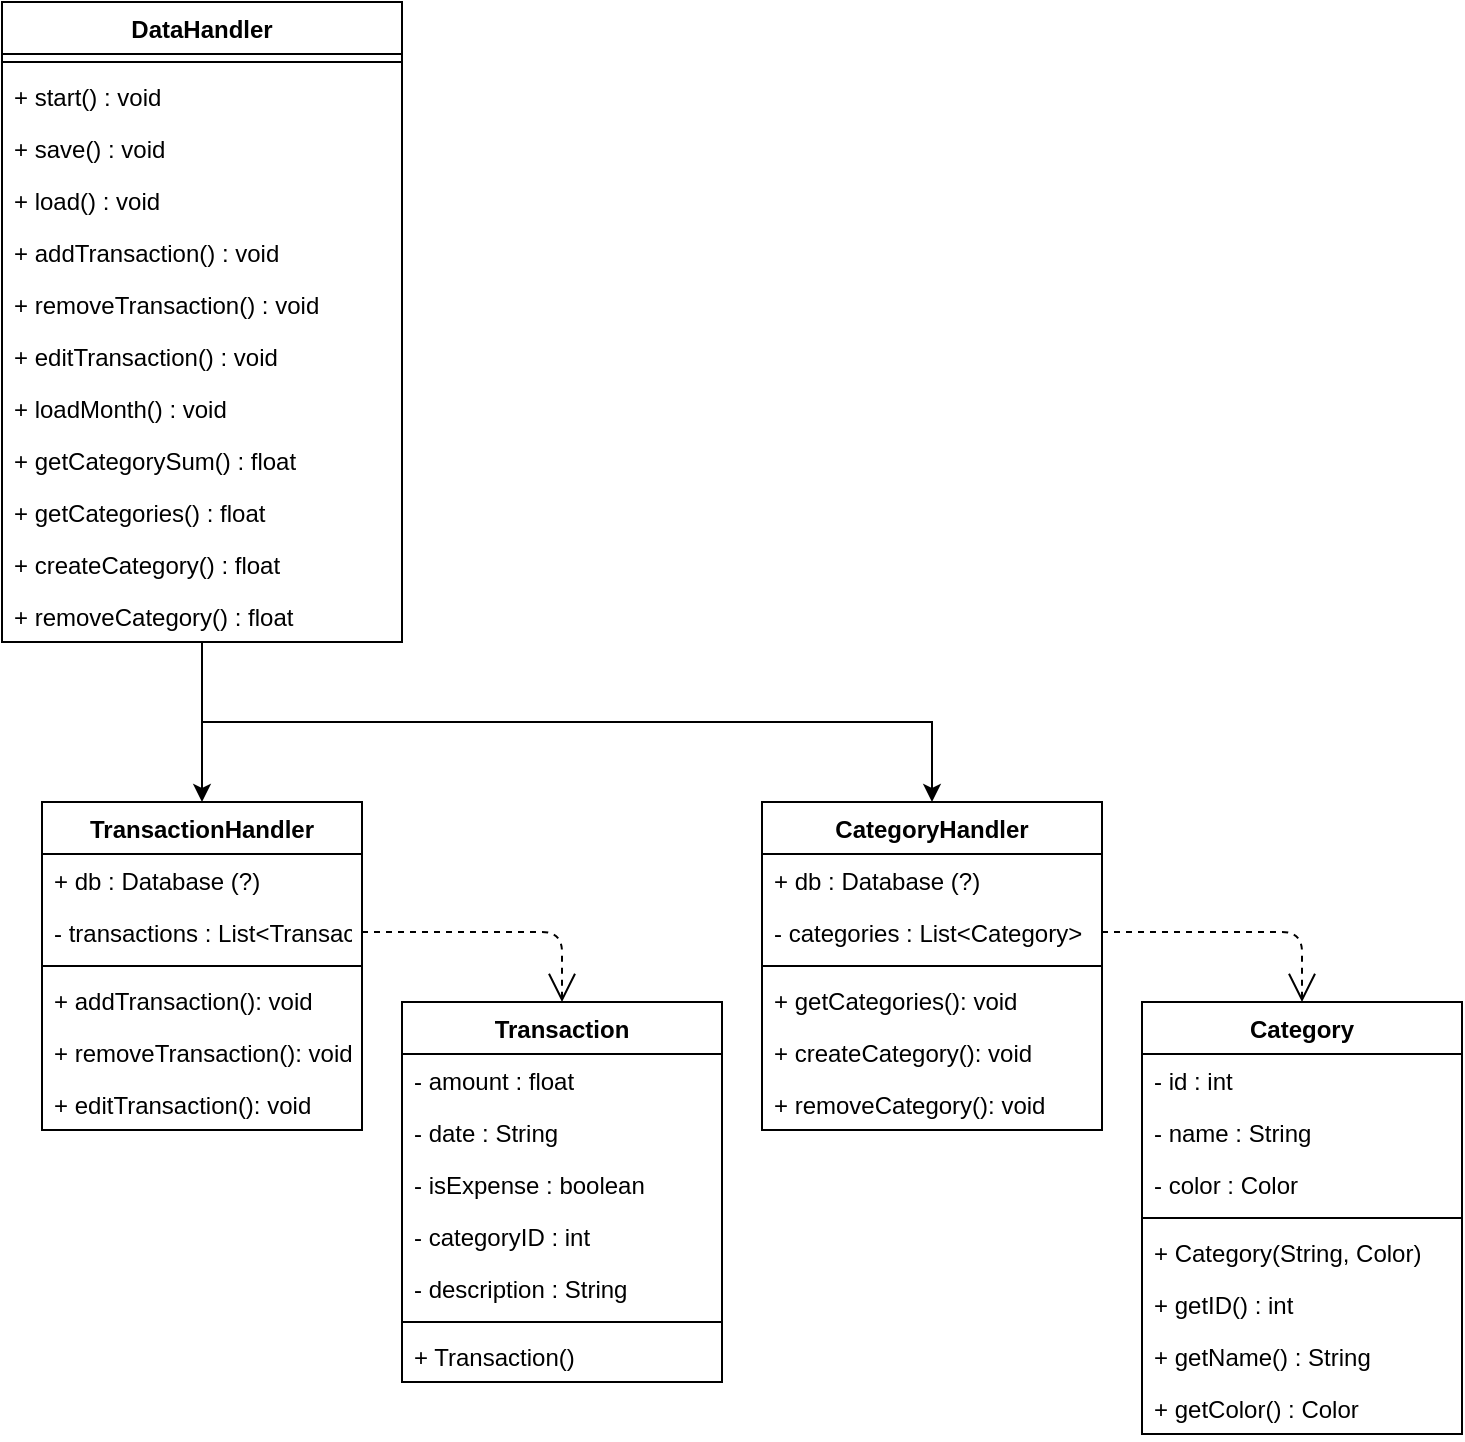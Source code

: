 <mxfile version="15.1.2" type="github">
  <diagram id="nWVULoXig8h5HPylabz_" name="Page-1">
    <mxGraphModel dx="1179" dy="802" grid="1" gridSize="10" guides="1" tooltips="1" connect="1" arrows="1" fold="1" page="1" pageScale="1" pageWidth="827" pageHeight="1169" math="0" shadow="0">
      <root>
        <mxCell id="0" />
        <mxCell id="1" parent="0" />
        <mxCell id="9y4BSUCGjeS8qz3Hq9Z7-28" style="edgeStyle=orthogonalEdgeStyle;rounded=0;orthogonalLoop=1;jettySize=auto;html=1;exitX=0.5;exitY=1;exitDx=0;exitDy=0;entryX=0.5;entryY=0;entryDx=0;entryDy=0;" edge="1" parent="1" source="JpioFVyZRpaNfHh55IIH-1" target="9y4BSUCGjeS8qz3Hq9Z7-5">
          <mxGeometry relative="1" as="geometry" />
        </mxCell>
        <mxCell id="9y4BSUCGjeS8qz3Hq9Z7-29" style="edgeStyle=orthogonalEdgeStyle;rounded=0;orthogonalLoop=1;jettySize=auto;html=1;exitX=0.5;exitY=1;exitDx=0;exitDy=0;entryX=0.5;entryY=0;entryDx=0;entryDy=0;" edge="1" parent="1" source="JpioFVyZRpaNfHh55IIH-1" target="9y4BSUCGjeS8qz3Hq9Z7-1">
          <mxGeometry relative="1" as="geometry">
            <Array as="points">
              <mxPoint x="140" y="400" />
              <mxPoint x="505" y="400" />
            </Array>
          </mxGeometry>
        </mxCell>
        <mxCell id="JpioFVyZRpaNfHh55IIH-1" value="DataHandler" style="swimlane;fontStyle=1;align=center;verticalAlign=top;childLayout=stackLayout;horizontal=1;startSize=26;horizontalStack=0;resizeParent=1;resizeParentMax=0;resizeLast=0;collapsible=1;marginBottom=0;" parent="1" vertex="1">
          <mxGeometry x="40" y="40" width="200" height="320" as="geometry" />
        </mxCell>
        <mxCell id="JpioFVyZRpaNfHh55IIH-3" value="" style="line;strokeWidth=1;fillColor=none;align=left;verticalAlign=middle;spacingTop=-1;spacingLeft=3;spacingRight=3;rotatable=0;labelPosition=right;points=[];portConstraint=eastwest;" parent="JpioFVyZRpaNfHh55IIH-1" vertex="1">
          <mxGeometry y="26" width="200" height="8" as="geometry" />
        </mxCell>
        <mxCell id="JpioFVyZRpaNfHh55IIH-13" value="+ start() : void" style="text;strokeColor=none;fillColor=none;align=left;verticalAlign=top;spacingLeft=4;spacingRight=4;overflow=hidden;rotatable=0;points=[[0,0.5],[1,0.5]];portConstraint=eastwest;" parent="JpioFVyZRpaNfHh55IIH-1" vertex="1">
          <mxGeometry y="34" width="200" height="26" as="geometry" />
        </mxCell>
        <mxCell id="JpioFVyZRpaNfHh55IIH-14" value="+ save() : void" style="text;strokeColor=none;fillColor=none;align=left;verticalAlign=top;spacingLeft=4;spacingRight=4;overflow=hidden;rotatable=0;points=[[0,0.5],[1,0.5]];portConstraint=eastwest;" parent="JpioFVyZRpaNfHh55IIH-1" vertex="1">
          <mxGeometry y="60" width="200" height="26" as="geometry" />
        </mxCell>
        <mxCell id="JpioFVyZRpaNfHh55IIH-15" value="+ load() : void" style="text;strokeColor=none;fillColor=none;align=left;verticalAlign=top;spacingLeft=4;spacingRight=4;overflow=hidden;rotatable=0;points=[[0,0.5],[1,0.5]];portConstraint=eastwest;" parent="JpioFVyZRpaNfHh55IIH-1" vertex="1">
          <mxGeometry y="86" width="200" height="26" as="geometry" />
        </mxCell>
        <mxCell id="JpioFVyZRpaNfHh55IIH-4" value="+ addTransaction() : void" style="text;strokeColor=none;fillColor=none;align=left;verticalAlign=top;spacingLeft=4;spacingRight=4;overflow=hidden;rotatable=0;points=[[0,0.5],[1,0.5]];portConstraint=eastwest;" parent="JpioFVyZRpaNfHh55IIH-1" vertex="1">
          <mxGeometry y="112" width="200" height="26" as="geometry" />
        </mxCell>
        <mxCell id="JpioFVyZRpaNfHh55IIH-6" value="+ removeTransaction() : void" style="text;strokeColor=none;fillColor=none;align=left;verticalAlign=top;spacingLeft=4;spacingRight=4;overflow=hidden;rotatable=0;points=[[0,0.5],[1,0.5]];portConstraint=eastwest;" parent="JpioFVyZRpaNfHh55IIH-1" vertex="1">
          <mxGeometry y="138" width="200" height="26" as="geometry" />
        </mxCell>
        <mxCell id="JpioFVyZRpaNfHh55IIH-7" value="+ editTransaction() : void" style="text;strokeColor=none;fillColor=none;align=left;verticalAlign=top;spacingLeft=4;spacingRight=4;overflow=hidden;rotatable=0;points=[[0,0.5],[1,0.5]];portConstraint=eastwest;" parent="JpioFVyZRpaNfHh55IIH-1" vertex="1">
          <mxGeometry y="164" width="200" height="26" as="geometry" />
        </mxCell>
        <mxCell id="JpioFVyZRpaNfHh55IIH-8" value="+ loadMonth() : void" style="text;strokeColor=none;fillColor=none;align=left;verticalAlign=top;spacingLeft=4;spacingRight=4;overflow=hidden;rotatable=0;points=[[0,0.5],[1,0.5]];portConstraint=eastwest;" parent="JpioFVyZRpaNfHh55IIH-1" vertex="1">
          <mxGeometry y="190" width="200" height="26" as="geometry" />
        </mxCell>
        <mxCell id="JpioFVyZRpaNfHh55IIH-9" value="+ getCategorySum() : float" style="text;strokeColor=none;fillColor=none;align=left;verticalAlign=top;spacingLeft=4;spacingRight=4;overflow=hidden;rotatable=0;points=[[0,0.5],[1,0.5]];portConstraint=eastwest;" parent="JpioFVyZRpaNfHh55IIH-1" vertex="1">
          <mxGeometry y="216" width="200" height="26" as="geometry" />
        </mxCell>
        <mxCell id="JpioFVyZRpaNfHh55IIH-10" value="+ getCategories() : float" style="text;strokeColor=none;fillColor=none;align=left;verticalAlign=top;spacingLeft=4;spacingRight=4;overflow=hidden;rotatable=0;points=[[0,0.5],[1,0.5]];portConstraint=eastwest;" parent="JpioFVyZRpaNfHh55IIH-1" vertex="1">
          <mxGeometry y="242" width="200" height="26" as="geometry" />
        </mxCell>
        <mxCell id="JpioFVyZRpaNfHh55IIH-11" value="+ createCategory() : float" style="text;strokeColor=none;fillColor=none;align=left;verticalAlign=top;spacingLeft=4;spacingRight=4;overflow=hidden;rotatable=0;points=[[0,0.5],[1,0.5]];portConstraint=eastwest;" parent="JpioFVyZRpaNfHh55IIH-1" vertex="1">
          <mxGeometry y="268" width="200" height="26" as="geometry" />
        </mxCell>
        <mxCell id="JpioFVyZRpaNfHh55IIH-12" value="+ removeCategory() : float" style="text;strokeColor=none;fillColor=none;align=left;verticalAlign=top;spacingLeft=4;spacingRight=4;overflow=hidden;rotatable=0;points=[[0,0.5],[1,0.5]];portConstraint=eastwest;" parent="JpioFVyZRpaNfHh55IIH-1" vertex="1">
          <mxGeometry y="294" width="200" height="26" as="geometry" />
        </mxCell>
        <mxCell id="JpioFVyZRpaNfHh55IIH-16" value="Transaction&#xa;" style="swimlane;fontStyle=1;align=center;verticalAlign=top;childLayout=stackLayout;horizontal=1;startSize=26;horizontalStack=0;resizeParent=1;resizeParentMax=0;resizeLast=0;collapsible=1;marginBottom=0;" parent="1" vertex="1">
          <mxGeometry x="240" y="540" width="160" height="190" as="geometry" />
        </mxCell>
        <mxCell id="JpioFVyZRpaNfHh55IIH-17" value="- amount : float" style="text;strokeColor=none;fillColor=none;align=left;verticalAlign=top;spacingLeft=4;spacingRight=4;overflow=hidden;rotatable=0;points=[[0,0.5],[1,0.5]];portConstraint=eastwest;" parent="JpioFVyZRpaNfHh55IIH-16" vertex="1">
          <mxGeometry y="26" width="160" height="26" as="geometry" />
        </mxCell>
        <mxCell id="JpioFVyZRpaNfHh55IIH-20" value="- date : String" style="text;strokeColor=none;fillColor=none;align=left;verticalAlign=top;spacingLeft=4;spacingRight=4;overflow=hidden;rotatable=0;points=[[0,0.5],[1,0.5]];portConstraint=eastwest;" parent="JpioFVyZRpaNfHh55IIH-16" vertex="1">
          <mxGeometry y="52" width="160" height="26" as="geometry" />
        </mxCell>
        <mxCell id="JpioFVyZRpaNfHh55IIH-21" value="- isExpense : boolean" style="text;strokeColor=none;fillColor=none;align=left;verticalAlign=top;spacingLeft=4;spacingRight=4;overflow=hidden;rotatable=0;points=[[0,0.5],[1,0.5]];portConstraint=eastwest;" parent="JpioFVyZRpaNfHh55IIH-16" vertex="1">
          <mxGeometry y="78" width="160" height="26" as="geometry" />
        </mxCell>
        <mxCell id="JpioFVyZRpaNfHh55IIH-22" value="- categoryID : int" style="text;strokeColor=none;fillColor=none;align=left;verticalAlign=top;spacingLeft=4;spacingRight=4;overflow=hidden;rotatable=0;points=[[0,0.5],[1,0.5]];portConstraint=eastwest;" parent="JpioFVyZRpaNfHh55IIH-16" vertex="1">
          <mxGeometry y="104" width="160" height="26" as="geometry" />
        </mxCell>
        <mxCell id="JpioFVyZRpaNfHh55IIH-23" value="- description : String" style="text;strokeColor=none;fillColor=none;align=left;verticalAlign=top;spacingLeft=4;spacingRight=4;overflow=hidden;rotatable=0;points=[[0,0.5],[1,0.5]];portConstraint=eastwest;" parent="JpioFVyZRpaNfHh55IIH-16" vertex="1">
          <mxGeometry y="130" width="160" height="26" as="geometry" />
        </mxCell>
        <mxCell id="JpioFVyZRpaNfHh55IIH-18" value="" style="line;strokeWidth=1;fillColor=none;align=left;verticalAlign=middle;spacingTop=-1;spacingLeft=3;spacingRight=3;rotatable=0;labelPosition=right;points=[];portConstraint=eastwest;" parent="JpioFVyZRpaNfHh55IIH-16" vertex="1">
          <mxGeometry y="156" width="160" height="8" as="geometry" />
        </mxCell>
        <mxCell id="JpioFVyZRpaNfHh55IIH-19" value="+ Transaction()" style="text;strokeColor=none;fillColor=none;align=left;verticalAlign=top;spacingLeft=4;spacingRight=4;overflow=hidden;rotatable=0;points=[[0,0.5],[1,0.5]];portConstraint=eastwest;" parent="JpioFVyZRpaNfHh55IIH-16" vertex="1">
          <mxGeometry y="164" width="160" height="26" as="geometry" />
        </mxCell>
        <mxCell id="9y4BSUCGjeS8qz3Hq9Z7-1" value="CategoryHandler" style="swimlane;fontStyle=1;align=center;verticalAlign=top;childLayout=stackLayout;horizontal=1;startSize=26;horizontalStack=0;resizeParent=1;resizeParentMax=0;resizeLast=0;collapsible=1;marginBottom=0;" vertex="1" parent="1">
          <mxGeometry x="420" y="440" width="170" height="164" as="geometry" />
        </mxCell>
        <mxCell id="9y4BSUCGjeS8qz3Hq9Z7-2" value="+ db : Database (?)" style="text;strokeColor=none;fillColor=none;align=left;verticalAlign=top;spacingLeft=4;spacingRight=4;overflow=hidden;rotatable=0;points=[[0,0.5],[1,0.5]];portConstraint=eastwest;" vertex="1" parent="9y4BSUCGjeS8qz3Hq9Z7-1">
          <mxGeometry y="26" width="170" height="26" as="geometry" />
        </mxCell>
        <mxCell id="JpioFVyZRpaNfHh55IIH-5" value="- categories : List&lt;Category&gt;" style="text;strokeColor=none;fillColor=none;align=left;verticalAlign=top;spacingLeft=4;spacingRight=4;overflow=hidden;rotatable=0;points=[[0,0.5],[1,0.5]];portConstraint=eastwest;" parent="9y4BSUCGjeS8qz3Hq9Z7-1" vertex="1">
          <mxGeometry y="52" width="170" height="26" as="geometry" />
        </mxCell>
        <mxCell id="9y4BSUCGjeS8qz3Hq9Z7-3" value="" style="line;strokeWidth=1;fillColor=none;align=left;verticalAlign=middle;spacingTop=-1;spacingLeft=3;spacingRight=3;rotatable=0;labelPosition=right;points=[];portConstraint=eastwest;" vertex="1" parent="9y4BSUCGjeS8qz3Hq9Z7-1">
          <mxGeometry y="78" width="170" height="8" as="geometry" />
        </mxCell>
        <mxCell id="9y4BSUCGjeS8qz3Hq9Z7-4" value="+ getCategories(): void" style="text;strokeColor=none;fillColor=none;align=left;verticalAlign=top;spacingLeft=4;spacingRight=4;overflow=hidden;rotatable=0;points=[[0,0.5],[1,0.5]];portConstraint=eastwest;" vertex="1" parent="9y4BSUCGjeS8qz3Hq9Z7-1">
          <mxGeometry y="86" width="170" height="26" as="geometry" />
        </mxCell>
        <mxCell id="9y4BSUCGjeS8qz3Hq9Z7-11" value="+ createCategory(): void" style="text;strokeColor=none;fillColor=none;align=left;verticalAlign=top;spacingLeft=4;spacingRight=4;overflow=hidden;rotatable=0;points=[[0,0.5],[1,0.5]];portConstraint=eastwest;" vertex="1" parent="9y4BSUCGjeS8qz3Hq9Z7-1">
          <mxGeometry y="112" width="170" height="26" as="geometry" />
        </mxCell>
        <mxCell id="9y4BSUCGjeS8qz3Hq9Z7-12" value="+ removeCategory(): void" style="text;strokeColor=none;fillColor=none;align=left;verticalAlign=top;spacingLeft=4;spacingRight=4;overflow=hidden;rotatable=0;points=[[0,0.5],[1,0.5]];portConstraint=eastwest;" vertex="1" parent="9y4BSUCGjeS8qz3Hq9Z7-1">
          <mxGeometry y="138" width="170" height="26" as="geometry" />
        </mxCell>
        <mxCell id="9y4BSUCGjeS8qz3Hq9Z7-5" value="TransactionHandler" style="swimlane;fontStyle=1;align=center;verticalAlign=top;childLayout=stackLayout;horizontal=1;startSize=26;horizontalStack=0;resizeParent=1;resizeParentMax=0;resizeLast=0;collapsible=1;marginBottom=0;" vertex="1" parent="1">
          <mxGeometry x="60" y="440" width="160" height="164" as="geometry" />
        </mxCell>
        <mxCell id="9y4BSUCGjeS8qz3Hq9Z7-6" value="+ db : Database (?)" style="text;strokeColor=none;fillColor=none;align=left;verticalAlign=top;spacingLeft=4;spacingRight=4;overflow=hidden;rotatable=0;points=[[0,0.5],[1,0.5]];portConstraint=eastwest;" vertex="1" parent="9y4BSUCGjeS8qz3Hq9Z7-5">
          <mxGeometry y="26" width="160" height="26" as="geometry" />
        </mxCell>
        <mxCell id="JpioFVyZRpaNfHh55IIH-2" value="- transactions : List&lt;Transaction&gt;" style="text;strokeColor=none;fillColor=none;align=left;verticalAlign=top;spacingLeft=4;spacingRight=4;overflow=hidden;rotatable=0;points=[[0,0.5],[1,0.5]];portConstraint=eastwest;" parent="9y4BSUCGjeS8qz3Hq9Z7-5" vertex="1">
          <mxGeometry y="52" width="160" height="26" as="geometry" />
        </mxCell>
        <mxCell id="9y4BSUCGjeS8qz3Hq9Z7-7" value="" style="line;strokeWidth=1;fillColor=none;align=left;verticalAlign=middle;spacingTop=-1;spacingLeft=3;spacingRight=3;rotatable=0;labelPosition=right;points=[];portConstraint=eastwest;" vertex="1" parent="9y4BSUCGjeS8qz3Hq9Z7-5">
          <mxGeometry y="78" width="160" height="8" as="geometry" />
        </mxCell>
        <mxCell id="9y4BSUCGjeS8qz3Hq9Z7-8" value="+ addTransaction(): void" style="text;strokeColor=none;fillColor=none;align=left;verticalAlign=top;spacingLeft=4;spacingRight=4;overflow=hidden;rotatable=0;points=[[0,0.5],[1,0.5]];portConstraint=eastwest;" vertex="1" parent="9y4BSUCGjeS8qz3Hq9Z7-5">
          <mxGeometry y="86" width="160" height="26" as="geometry" />
        </mxCell>
        <mxCell id="9y4BSUCGjeS8qz3Hq9Z7-9" value="+ removeTransaction(): void" style="text;strokeColor=none;fillColor=none;align=left;verticalAlign=top;spacingLeft=4;spacingRight=4;overflow=hidden;rotatable=0;points=[[0,0.5],[1,0.5]];portConstraint=eastwest;" vertex="1" parent="9y4BSUCGjeS8qz3Hq9Z7-5">
          <mxGeometry y="112" width="160" height="26" as="geometry" />
        </mxCell>
        <mxCell id="9y4BSUCGjeS8qz3Hq9Z7-10" value="+ editTransaction(): void" style="text;strokeColor=none;fillColor=none;align=left;verticalAlign=top;spacingLeft=4;spacingRight=4;overflow=hidden;rotatable=0;points=[[0,0.5],[1,0.5]];portConstraint=eastwest;" vertex="1" parent="9y4BSUCGjeS8qz3Hq9Z7-5">
          <mxGeometry y="138" width="160" height="26" as="geometry" />
        </mxCell>
        <mxCell id="9y4BSUCGjeS8qz3Hq9Z7-13" value="Category" style="swimlane;fontStyle=1;align=center;verticalAlign=top;childLayout=stackLayout;horizontal=1;startSize=26;horizontalStack=0;resizeParent=1;resizeParentMax=0;resizeLast=0;collapsible=1;marginBottom=0;" vertex="1" parent="1">
          <mxGeometry x="610" y="540" width="160" height="216" as="geometry" />
        </mxCell>
        <mxCell id="9y4BSUCGjeS8qz3Hq9Z7-14" value="- id : int" style="text;strokeColor=none;fillColor=none;align=left;verticalAlign=top;spacingLeft=4;spacingRight=4;overflow=hidden;rotatable=0;points=[[0,0.5],[1,0.5]];portConstraint=eastwest;" vertex="1" parent="9y4BSUCGjeS8qz3Hq9Z7-13">
          <mxGeometry y="26" width="160" height="26" as="geometry" />
        </mxCell>
        <mxCell id="9y4BSUCGjeS8qz3Hq9Z7-17" value="- name : String" style="text;strokeColor=none;fillColor=none;align=left;verticalAlign=top;spacingLeft=4;spacingRight=4;overflow=hidden;rotatable=0;points=[[0,0.5],[1,0.5]];portConstraint=eastwest;" vertex="1" parent="9y4BSUCGjeS8qz3Hq9Z7-13">
          <mxGeometry y="52" width="160" height="26" as="geometry" />
        </mxCell>
        <mxCell id="9y4BSUCGjeS8qz3Hq9Z7-18" value="- color : Color" style="text;strokeColor=none;fillColor=none;align=left;verticalAlign=top;spacingLeft=4;spacingRight=4;overflow=hidden;rotatable=0;points=[[0,0.5],[1,0.5]];portConstraint=eastwest;" vertex="1" parent="9y4BSUCGjeS8qz3Hq9Z7-13">
          <mxGeometry y="78" width="160" height="26" as="geometry" />
        </mxCell>
        <mxCell id="9y4BSUCGjeS8qz3Hq9Z7-15" value="" style="line;strokeWidth=1;fillColor=none;align=left;verticalAlign=middle;spacingTop=-1;spacingLeft=3;spacingRight=3;rotatable=0;labelPosition=right;points=[];portConstraint=eastwest;" vertex="1" parent="9y4BSUCGjeS8qz3Hq9Z7-13">
          <mxGeometry y="104" width="160" height="8" as="geometry" />
        </mxCell>
        <mxCell id="9y4BSUCGjeS8qz3Hq9Z7-16" value="+ Category(String, Color)" style="text;strokeColor=none;fillColor=none;align=left;verticalAlign=top;spacingLeft=4;spacingRight=4;overflow=hidden;rotatable=0;points=[[0,0.5],[1,0.5]];portConstraint=eastwest;" vertex="1" parent="9y4BSUCGjeS8qz3Hq9Z7-13">
          <mxGeometry y="112" width="160" height="26" as="geometry" />
        </mxCell>
        <mxCell id="9y4BSUCGjeS8qz3Hq9Z7-21" value="+ getID() : int" style="text;strokeColor=none;fillColor=none;align=left;verticalAlign=top;spacingLeft=4;spacingRight=4;overflow=hidden;rotatable=0;points=[[0,0.5],[1,0.5]];portConstraint=eastwest;" vertex="1" parent="9y4BSUCGjeS8qz3Hq9Z7-13">
          <mxGeometry y="138" width="160" height="26" as="geometry" />
        </mxCell>
        <mxCell id="9y4BSUCGjeS8qz3Hq9Z7-19" value="+ getName() : String" style="text;strokeColor=none;fillColor=none;align=left;verticalAlign=top;spacingLeft=4;spacingRight=4;overflow=hidden;rotatable=0;points=[[0,0.5],[1,0.5]];portConstraint=eastwest;" vertex="1" parent="9y4BSUCGjeS8qz3Hq9Z7-13">
          <mxGeometry y="164" width="160" height="26" as="geometry" />
        </mxCell>
        <mxCell id="9y4BSUCGjeS8qz3Hq9Z7-20" value="+ getColor() : Color" style="text;strokeColor=none;fillColor=none;align=left;verticalAlign=top;spacingLeft=4;spacingRight=4;overflow=hidden;rotatable=0;points=[[0,0.5],[1,0.5]];portConstraint=eastwest;" vertex="1" parent="9y4BSUCGjeS8qz3Hq9Z7-13">
          <mxGeometry y="190" width="160" height="26" as="geometry" />
        </mxCell>
        <mxCell id="9y4BSUCGjeS8qz3Hq9Z7-23" value="" style="endArrow=open;endSize=12;dashed=1;html=1;exitX=1;exitY=0.5;exitDx=0;exitDy=0;entryX=0.5;entryY=0;entryDx=0;entryDy=0;" edge="1" parent="1" source="JpioFVyZRpaNfHh55IIH-2" target="JpioFVyZRpaNfHh55IIH-16">
          <mxGeometry width="160" relative="1" as="geometry">
            <mxPoint x="310" y="40" as="sourcePoint" />
            <mxPoint x="470" y="40" as="targetPoint" />
            <Array as="points">
              <mxPoint x="240" y="505" />
              <mxPoint x="320" y="505" />
            </Array>
          </mxGeometry>
        </mxCell>
        <mxCell id="9y4BSUCGjeS8qz3Hq9Z7-24" value="" style="endArrow=open;endSize=12;dashed=1;html=1;entryX=0.5;entryY=0;entryDx=0;entryDy=0;exitX=1;exitY=0.5;exitDx=0;exitDy=0;" edge="1" parent="1" source="JpioFVyZRpaNfHh55IIH-5" target="9y4BSUCGjeS8qz3Hq9Z7-13">
          <mxGeometry width="160" relative="1" as="geometry">
            <mxPoint x="640" y="490" as="sourcePoint" />
            <mxPoint x="750" y="130" as="targetPoint" />
            <Array as="points">
              <mxPoint x="690" y="505" />
            </Array>
          </mxGeometry>
        </mxCell>
      </root>
    </mxGraphModel>
  </diagram>
</mxfile>
